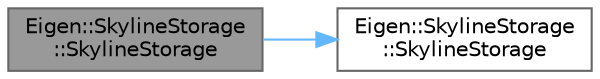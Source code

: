 digraph "Eigen::SkylineStorage::SkylineStorage"
{
 // LATEX_PDF_SIZE
  bgcolor="transparent";
  edge [fontname=Helvetica,fontsize=10,labelfontname=Helvetica,labelfontsize=10];
  node [fontname=Helvetica,fontsize=10,shape=box,height=0.2,width=0.4];
  rankdir="LR";
  Node1 [id="Node000001",label="Eigen::SkylineStorage\l::SkylineStorage",height=0.2,width=0.4,color="gray40", fillcolor="grey60", style="filled", fontcolor="black",tooltip=" "];
  Node1 -> Node2 [id="edge1_Node000001_Node000002",color="steelblue1",style="solid",tooltip=" "];
  Node2 [id="Node000002",label="Eigen::SkylineStorage\l::SkylineStorage",height=0.2,width=0.4,color="grey40", fillcolor="white", style="filled",URL="$class_eigen_1_1_skyline_storage.html#aeca2720a7e24ad4e7a20379936f20a12",tooltip=" "];
}

